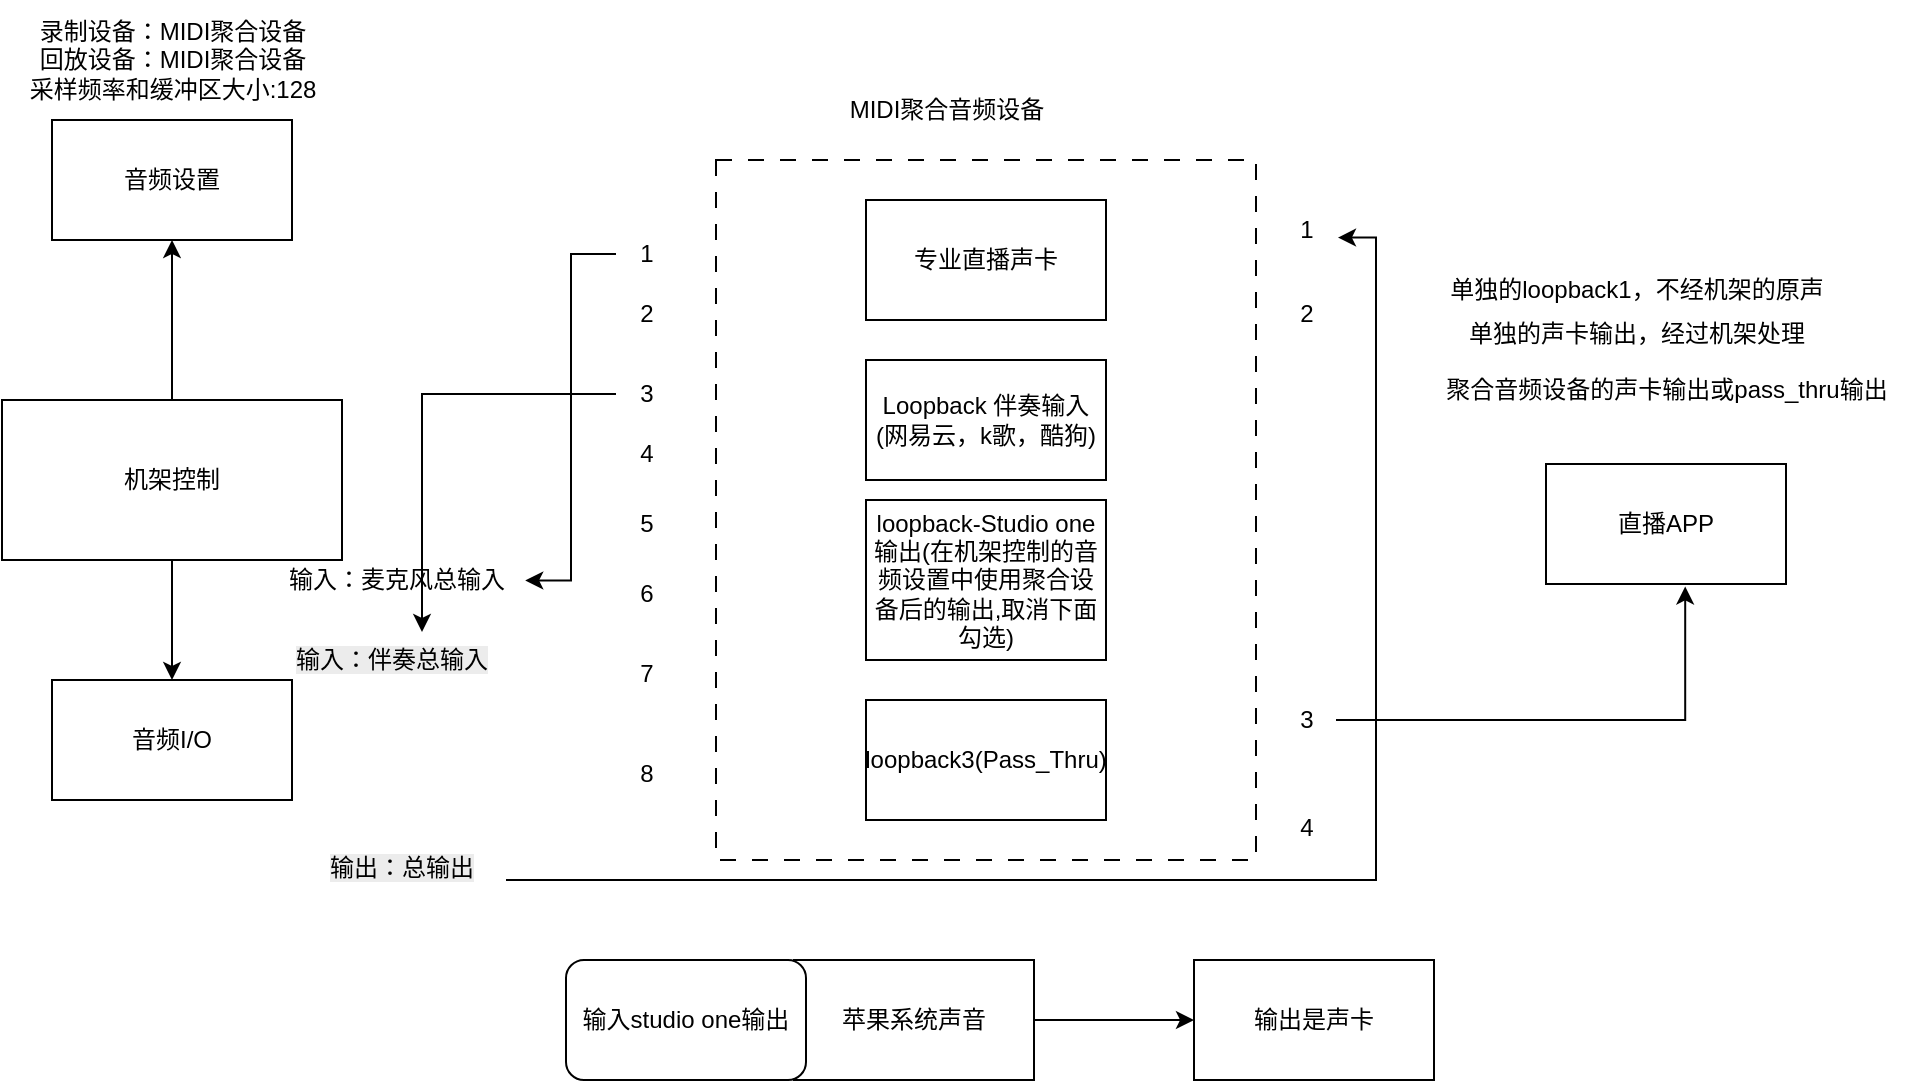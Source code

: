 <mxfile version="26.2.14">
  <diagram name="第 1 页" id="7WTzuipDIQhC7smeBhwV">
    <mxGraphModel dx="1042" dy="535" grid="1" gridSize="10" guides="1" tooltips="1" connect="1" arrows="1" fold="1" page="1" pageScale="1" pageWidth="827" pageHeight="1169" math="0" shadow="0">
      <root>
        <mxCell id="0" />
        <mxCell id="1" parent="0" />
        <mxCell id="VAnJiJQfd62OOGLLckr2-10" value="" style="rounded=0;whiteSpace=wrap;html=1;dashed=1;dashPattern=8 8;" vertex="1" parent="1">
          <mxGeometry x="375" y="80" width="270" height="350" as="geometry" />
        </mxCell>
        <mxCell id="VAnJiJQfd62OOGLLckr2-1" value="专业直播声卡" style="rounded=0;whiteSpace=wrap;html=1;" vertex="1" parent="1">
          <mxGeometry x="450" y="100" width="120" height="60" as="geometry" />
        </mxCell>
        <mxCell id="VAnJiJQfd62OOGLLckr2-16" style="edgeStyle=orthogonalEdgeStyle;rounded=0;orthogonalLoop=1;jettySize=auto;html=1;exitX=0.5;exitY=0;exitDx=0;exitDy=0;entryX=0.5;entryY=1;entryDx=0;entryDy=0;" edge="1" parent="1" source="VAnJiJQfd62OOGLLckr2-3" target="VAnJiJQfd62OOGLLckr2-13">
          <mxGeometry relative="1" as="geometry" />
        </mxCell>
        <mxCell id="VAnJiJQfd62OOGLLckr2-21" style="edgeStyle=orthogonalEdgeStyle;rounded=0;orthogonalLoop=1;jettySize=auto;html=1;exitX=0.5;exitY=1;exitDx=0;exitDy=0;" edge="1" parent="1" source="VAnJiJQfd62OOGLLckr2-3" target="VAnJiJQfd62OOGLLckr2-20">
          <mxGeometry relative="1" as="geometry" />
        </mxCell>
        <mxCell id="VAnJiJQfd62OOGLLckr2-3" value="机架控制" style="rounded=0;whiteSpace=wrap;html=1;" vertex="1" parent="1">
          <mxGeometry x="18" y="200" width="170" height="80" as="geometry" />
        </mxCell>
        <mxCell id="VAnJiJQfd62OOGLLckr2-5" value="Loopback 伴奏输入(网易云，k歌，酷狗)" style="rounded=0;whiteSpace=wrap;html=1;" vertex="1" parent="1">
          <mxGeometry x="450" y="180" width="120" height="60" as="geometry" />
        </mxCell>
        <mxCell id="VAnJiJQfd62OOGLLckr2-6" value="loopback-Studio one输出(在机架控制的音频设置中使用聚合设备后的输出,取消下面勾选)" style="rounded=0;whiteSpace=wrap;html=1;" vertex="1" parent="1">
          <mxGeometry x="450" y="250" width="120" height="80" as="geometry" />
        </mxCell>
        <mxCell id="VAnJiJQfd62OOGLLckr2-7" value="loopback3(Pass_Thru)" style="rounded=0;whiteSpace=wrap;html=1;" vertex="1" parent="1">
          <mxGeometry x="450" y="350" width="120" height="60" as="geometry" />
        </mxCell>
        <mxCell id="VAnJiJQfd62OOGLLckr2-12" value="MIDI聚合音频设备" style="text;html=1;align=center;verticalAlign=middle;resizable=0;points=[];autosize=1;strokeColor=none;fillColor=none;" vertex="1" parent="1">
          <mxGeometry x="430" y="40" width="120" height="30" as="geometry" />
        </mxCell>
        <mxCell id="VAnJiJQfd62OOGLLckr2-13" value="音频设置" style="rounded=0;whiteSpace=wrap;html=1;" vertex="1" parent="1">
          <mxGeometry x="43" y="60" width="120" height="60" as="geometry" />
        </mxCell>
        <mxCell id="VAnJiJQfd62OOGLLckr2-19" value="录制设备：MIDI聚合设备&lt;div&gt;回放设备：MIDI聚合设备&lt;/div&gt;&lt;div&gt;采样频率和缓冲区大小:128&lt;/div&gt;" style="text;html=1;align=center;verticalAlign=middle;resizable=0;points=[];autosize=1;strokeColor=none;fillColor=none;" vertex="1" parent="1">
          <mxGeometry x="18" width="170" height="60" as="geometry" />
        </mxCell>
        <mxCell id="VAnJiJQfd62OOGLLckr2-20" value="音频I/O" style="whiteSpace=wrap;html=1;" vertex="1" parent="1">
          <mxGeometry x="43" y="340" width="120" height="60" as="geometry" />
        </mxCell>
        <mxCell id="VAnJiJQfd62OOGLLckr2-22" value="输入：麦克风总输入&lt;div&gt;&lt;br&gt;&lt;/div&gt;" style="text;html=1;align=center;verticalAlign=middle;resizable=0;points=[];autosize=1;strokeColor=none;fillColor=none;" vertex="1" parent="1">
          <mxGeometry x="150" y="277" width="130" height="40" as="geometry" />
        </mxCell>
        <mxCell id="VAnJiJQfd62OOGLLckr2-23" value="1" style="text;html=1;align=center;verticalAlign=middle;resizable=0;points=[];autosize=1;strokeColor=none;fillColor=none;" vertex="1" parent="1">
          <mxGeometry x="325" y="112" width="30" height="30" as="geometry" />
        </mxCell>
        <mxCell id="VAnJiJQfd62OOGLLckr2-24" value="2" style="text;html=1;align=center;verticalAlign=middle;resizable=0;points=[];autosize=1;strokeColor=none;fillColor=none;" vertex="1" parent="1">
          <mxGeometry x="325" y="142" width="30" height="30" as="geometry" />
        </mxCell>
        <mxCell id="VAnJiJQfd62OOGLLckr2-43" style="edgeStyle=orthogonalEdgeStyle;rounded=0;orthogonalLoop=1;jettySize=auto;html=1;entryX=0.5;entryY=0;entryDx=0;entryDy=0;" edge="1" parent="1" source="VAnJiJQfd62OOGLLckr2-25" target="VAnJiJQfd62OOGLLckr2-39">
          <mxGeometry relative="1" as="geometry" />
        </mxCell>
        <mxCell id="VAnJiJQfd62OOGLLckr2-25" value="3" style="text;html=1;align=center;verticalAlign=middle;resizable=0;points=[];autosize=1;strokeColor=none;fillColor=none;" vertex="1" parent="1">
          <mxGeometry x="325" y="182" width="30" height="30" as="geometry" />
        </mxCell>
        <mxCell id="VAnJiJQfd62OOGLLckr2-28" value="4" style="text;html=1;align=center;verticalAlign=middle;resizable=0;points=[];autosize=1;strokeColor=none;fillColor=none;" vertex="1" parent="1">
          <mxGeometry x="325" y="212" width="30" height="30" as="geometry" />
        </mxCell>
        <mxCell id="VAnJiJQfd62OOGLLckr2-29" value="5" style="text;html=1;align=center;verticalAlign=middle;resizable=0;points=[];autosize=1;strokeColor=none;fillColor=none;" vertex="1" parent="1">
          <mxGeometry x="325" y="247" width="30" height="30" as="geometry" />
        </mxCell>
        <mxCell id="VAnJiJQfd62OOGLLckr2-32" value="6" style="text;html=1;align=center;verticalAlign=middle;resizable=0;points=[];autosize=1;strokeColor=none;fillColor=none;" vertex="1" parent="1">
          <mxGeometry x="325" y="282" width="30" height="30" as="geometry" />
        </mxCell>
        <mxCell id="VAnJiJQfd62OOGLLckr2-33" value="7" style="text;html=1;align=center;verticalAlign=middle;resizable=0;points=[];autosize=1;strokeColor=none;fillColor=none;" vertex="1" parent="1">
          <mxGeometry x="325" y="322" width="30" height="30" as="geometry" />
        </mxCell>
        <mxCell id="VAnJiJQfd62OOGLLckr2-34" value="8" style="text;html=1;align=center;verticalAlign=middle;resizable=0;points=[];autosize=1;strokeColor=none;fillColor=none;" vertex="1" parent="1">
          <mxGeometry x="325" y="372" width="30" height="30" as="geometry" />
        </mxCell>
        <mxCell id="VAnJiJQfd62OOGLLckr2-35" value="1" style="text;html=1;align=center;verticalAlign=middle;resizable=0;points=[];autosize=1;strokeColor=none;fillColor=none;" vertex="1" parent="1">
          <mxGeometry x="655" y="100" width="30" height="30" as="geometry" />
        </mxCell>
        <mxCell id="VAnJiJQfd62OOGLLckr2-36" value="2" style="text;html=1;align=center;verticalAlign=middle;resizable=0;points=[];autosize=1;strokeColor=none;fillColor=none;" vertex="1" parent="1">
          <mxGeometry x="655" y="142" width="30" height="30" as="geometry" />
        </mxCell>
        <mxCell id="VAnJiJQfd62OOGLLckr2-37" value="3" style="text;html=1;align=center;verticalAlign=middle;resizable=0;points=[];autosize=1;strokeColor=none;fillColor=none;" vertex="1" parent="1">
          <mxGeometry x="655" y="345" width="30" height="30" as="geometry" />
        </mxCell>
        <mxCell id="VAnJiJQfd62OOGLLckr2-38" value="4" style="text;html=1;align=center;verticalAlign=middle;resizable=0;points=[];autosize=1;strokeColor=none;fillColor=none;" vertex="1" parent="1">
          <mxGeometry x="655" y="399" width="30" height="30" as="geometry" />
        </mxCell>
        <mxCell id="VAnJiJQfd62OOGLLckr2-39" value="&lt;span style=&quot;color: rgb(0, 0, 0); font-family: Helvetica; font-size: 12px; font-style: normal; font-variant-ligatures: normal; font-variant-caps: normal; font-weight: 400; letter-spacing: normal; orphans: 2; text-align: center; text-indent: 0px; text-transform: none; widows: 2; word-spacing: 0px; -webkit-text-stroke-width: 0px; white-space: nowrap; background-color: rgb(236, 236, 236); text-decoration-thickness: initial; text-decoration-style: initial; text-decoration-color: initial; display: inline !important; float: none;&quot;&gt;输入：伴奏总输入&lt;/span&gt;" style="text;whiteSpace=wrap;html=1;" vertex="1" parent="1">
          <mxGeometry x="163" y="316" width="130" height="42" as="geometry" />
        </mxCell>
        <mxCell id="VAnJiJQfd62OOGLLckr2-40" value="&lt;span style=&quot;color: rgb(0, 0, 0); font-family: Helvetica; font-size: 12px; font-style: normal; font-variant-ligatures: normal; font-variant-caps: normal; font-weight: 400; letter-spacing: normal; orphans: 2; text-align: center; text-indent: 0px; text-transform: none; widows: 2; word-spacing: 0px; -webkit-text-stroke-width: 0px; white-space: nowrap; background-color: rgb(236, 236, 236); text-decoration-thickness: initial; text-decoration-style: initial; text-decoration-color: initial; float: none; display: inline !important;&quot;&gt;输出：总输出&lt;/span&gt;" style="text;whiteSpace=wrap;html=1;" vertex="1" parent="1">
          <mxGeometry x="180" y="420" width="90" height="40" as="geometry" />
        </mxCell>
        <mxCell id="VAnJiJQfd62OOGLLckr2-42" style="edgeStyle=orthogonalEdgeStyle;rounded=0;orthogonalLoop=1;jettySize=auto;html=1;entryX=0.997;entryY=0.33;entryDx=0;entryDy=0;entryPerimeter=0;" edge="1" parent="1" source="VAnJiJQfd62OOGLLckr2-23" target="VAnJiJQfd62OOGLLckr2-22">
          <mxGeometry relative="1" as="geometry" />
        </mxCell>
        <mxCell id="VAnJiJQfd62OOGLLckr2-44" style="edgeStyle=orthogonalEdgeStyle;rounded=0;orthogonalLoop=1;jettySize=auto;html=1;exitX=1;exitY=0.5;exitDx=0;exitDy=0;entryX=1.033;entryY=0.627;entryDx=0;entryDy=0;entryPerimeter=0;" edge="1" parent="1" source="VAnJiJQfd62OOGLLckr2-40" target="VAnJiJQfd62OOGLLckr2-35">
          <mxGeometry relative="1" as="geometry" />
        </mxCell>
        <mxCell id="VAnJiJQfd62OOGLLckr2-45" value="直播APP" style="rounded=0;whiteSpace=wrap;html=1;" vertex="1" parent="1">
          <mxGeometry x="790" y="232" width="120" height="60" as="geometry" />
        </mxCell>
        <mxCell id="VAnJiJQfd62OOGLLckr2-48" style="edgeStyle=orthogonalEdgeStyle;rounded=0;orthogonalLoop=1;jettySize=auto;html=1;entryX=0.58;entryY=1.02;entryDx=0;entryDy=0;entryPerimeter=0;" edge="1" parent="1" source="VAnJiJQfd62OOGLLckr2-37" target="VAnJiJQfd62OOGLLckr2-45">
          <mxGeometry relative="1" as="geometry" />
        </mxCell>
        <mxCell id="VAnJiJQfd62OOGLLckr2-49" value="单独的loopback1，不经机架的原声" style="text;html=1;align=center;verticalAlign=middle;resizable=0;points=[];autosize=1;strokeColor=none;fillColor=none;" vertex="1" parent="1">
          <mxGeometry x="730" y="130" width="210" height="30" as="geometry" />
        </mxCell>
        <mxCell id="VAnJiJQfd62OOGLLckr2-50" value="单独的声卡输出，经过机架处理" style="text;html=1;align=center;verticalAlign=middle;resizable=0;points=[];autosize=1;strokeColor=none;fillColor=none;" vertex="1" parent="1">
          <mxGeometry x="740" y="152" width="190" height="30" as="geometry" />
        </mxCell>
        <mxCell id="VAnJiJQfd62OOGLLckr2-51" value="聚合音频设备的声卡输出或pass_thru输出" style="text;html=1;align=center;verticalAlign=middle;resizable=0;points=[];autosize=1;strokeColor=none;fillColor=none;" vertex="1" parent="1">
          <mxGeometry x="730" y="180" width="240" height="30" as="geometry" />
        </mxCell>
        <mxCell id="VAnJiJQfd62OOGLLckr2-55" value="" style="edgeStyle=orthogonalEdgeStyle;rounded=0;orthogonalLoop=1;jettySize=auto;html=1;" edge="1" parent="1" source="VAnJiJQfd62OOGLLckr2-52" target="VAnJiJQfd62OOGLLckr2-54">
          <mxGeometry relative="1" as="geometry" />
        </mxCell>
        <mxCell id="VAnJiJQfd62OOGLLckr2-52" value="苹果系统声音" style="rounded=0;whiteSpace=wrap;html=1;" vertex="1" parent="1">
          <mxGeometry x="414" y="480" width="120" height="60" as="geometry" />
        </mxCell>
        <mxCell id="VAnJiJQfd62OOGLLckr2-53" value="输入studio one输出" style="rounded=1;whiteSpace=wrap;html=1;" vertex="1" parent="1">
          <mxGeometry x="300" y="480" width="120" height="60" as="geometry" />
        </mxCell>
        <mxCell id="VAnJiJQfd62OOGLLckr2-54" value="输出是声卡" style="whiteSpace=wrap;html=1;rounded=0;" vertex="1" parent="1">
          <mxGeometry x="614" y="480" width="120" height="60" as="geometry" />
        </mxCell>
      </root>
    </mxGraphModel>
  </diagram>
</mxfile>

